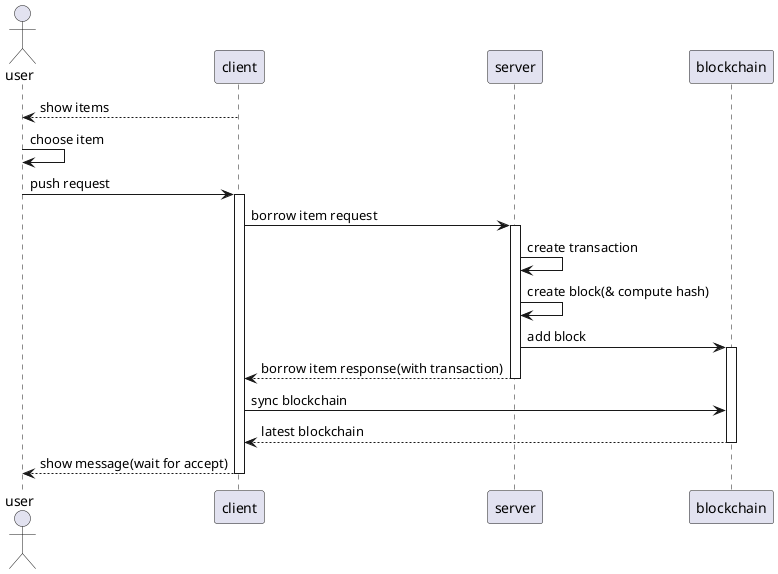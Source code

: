 @startuml

actor user

client --> user : show items

user -> user : choose item

user -> client : push request
activate client

client -> server : borrow item request
activate server

server -> server : create transaction
server -> server : create block(& compute hash)

server -> blockchain : add block
activate blockchain

client <-- server : borrow item response(with transaction)
deactivate server

client -> blockchain : sync blockchain
blockchain --> client : latest blockchain
deactivate blockchain

user <-- client : show message(wait for accept)
deactivate client

@enduml
